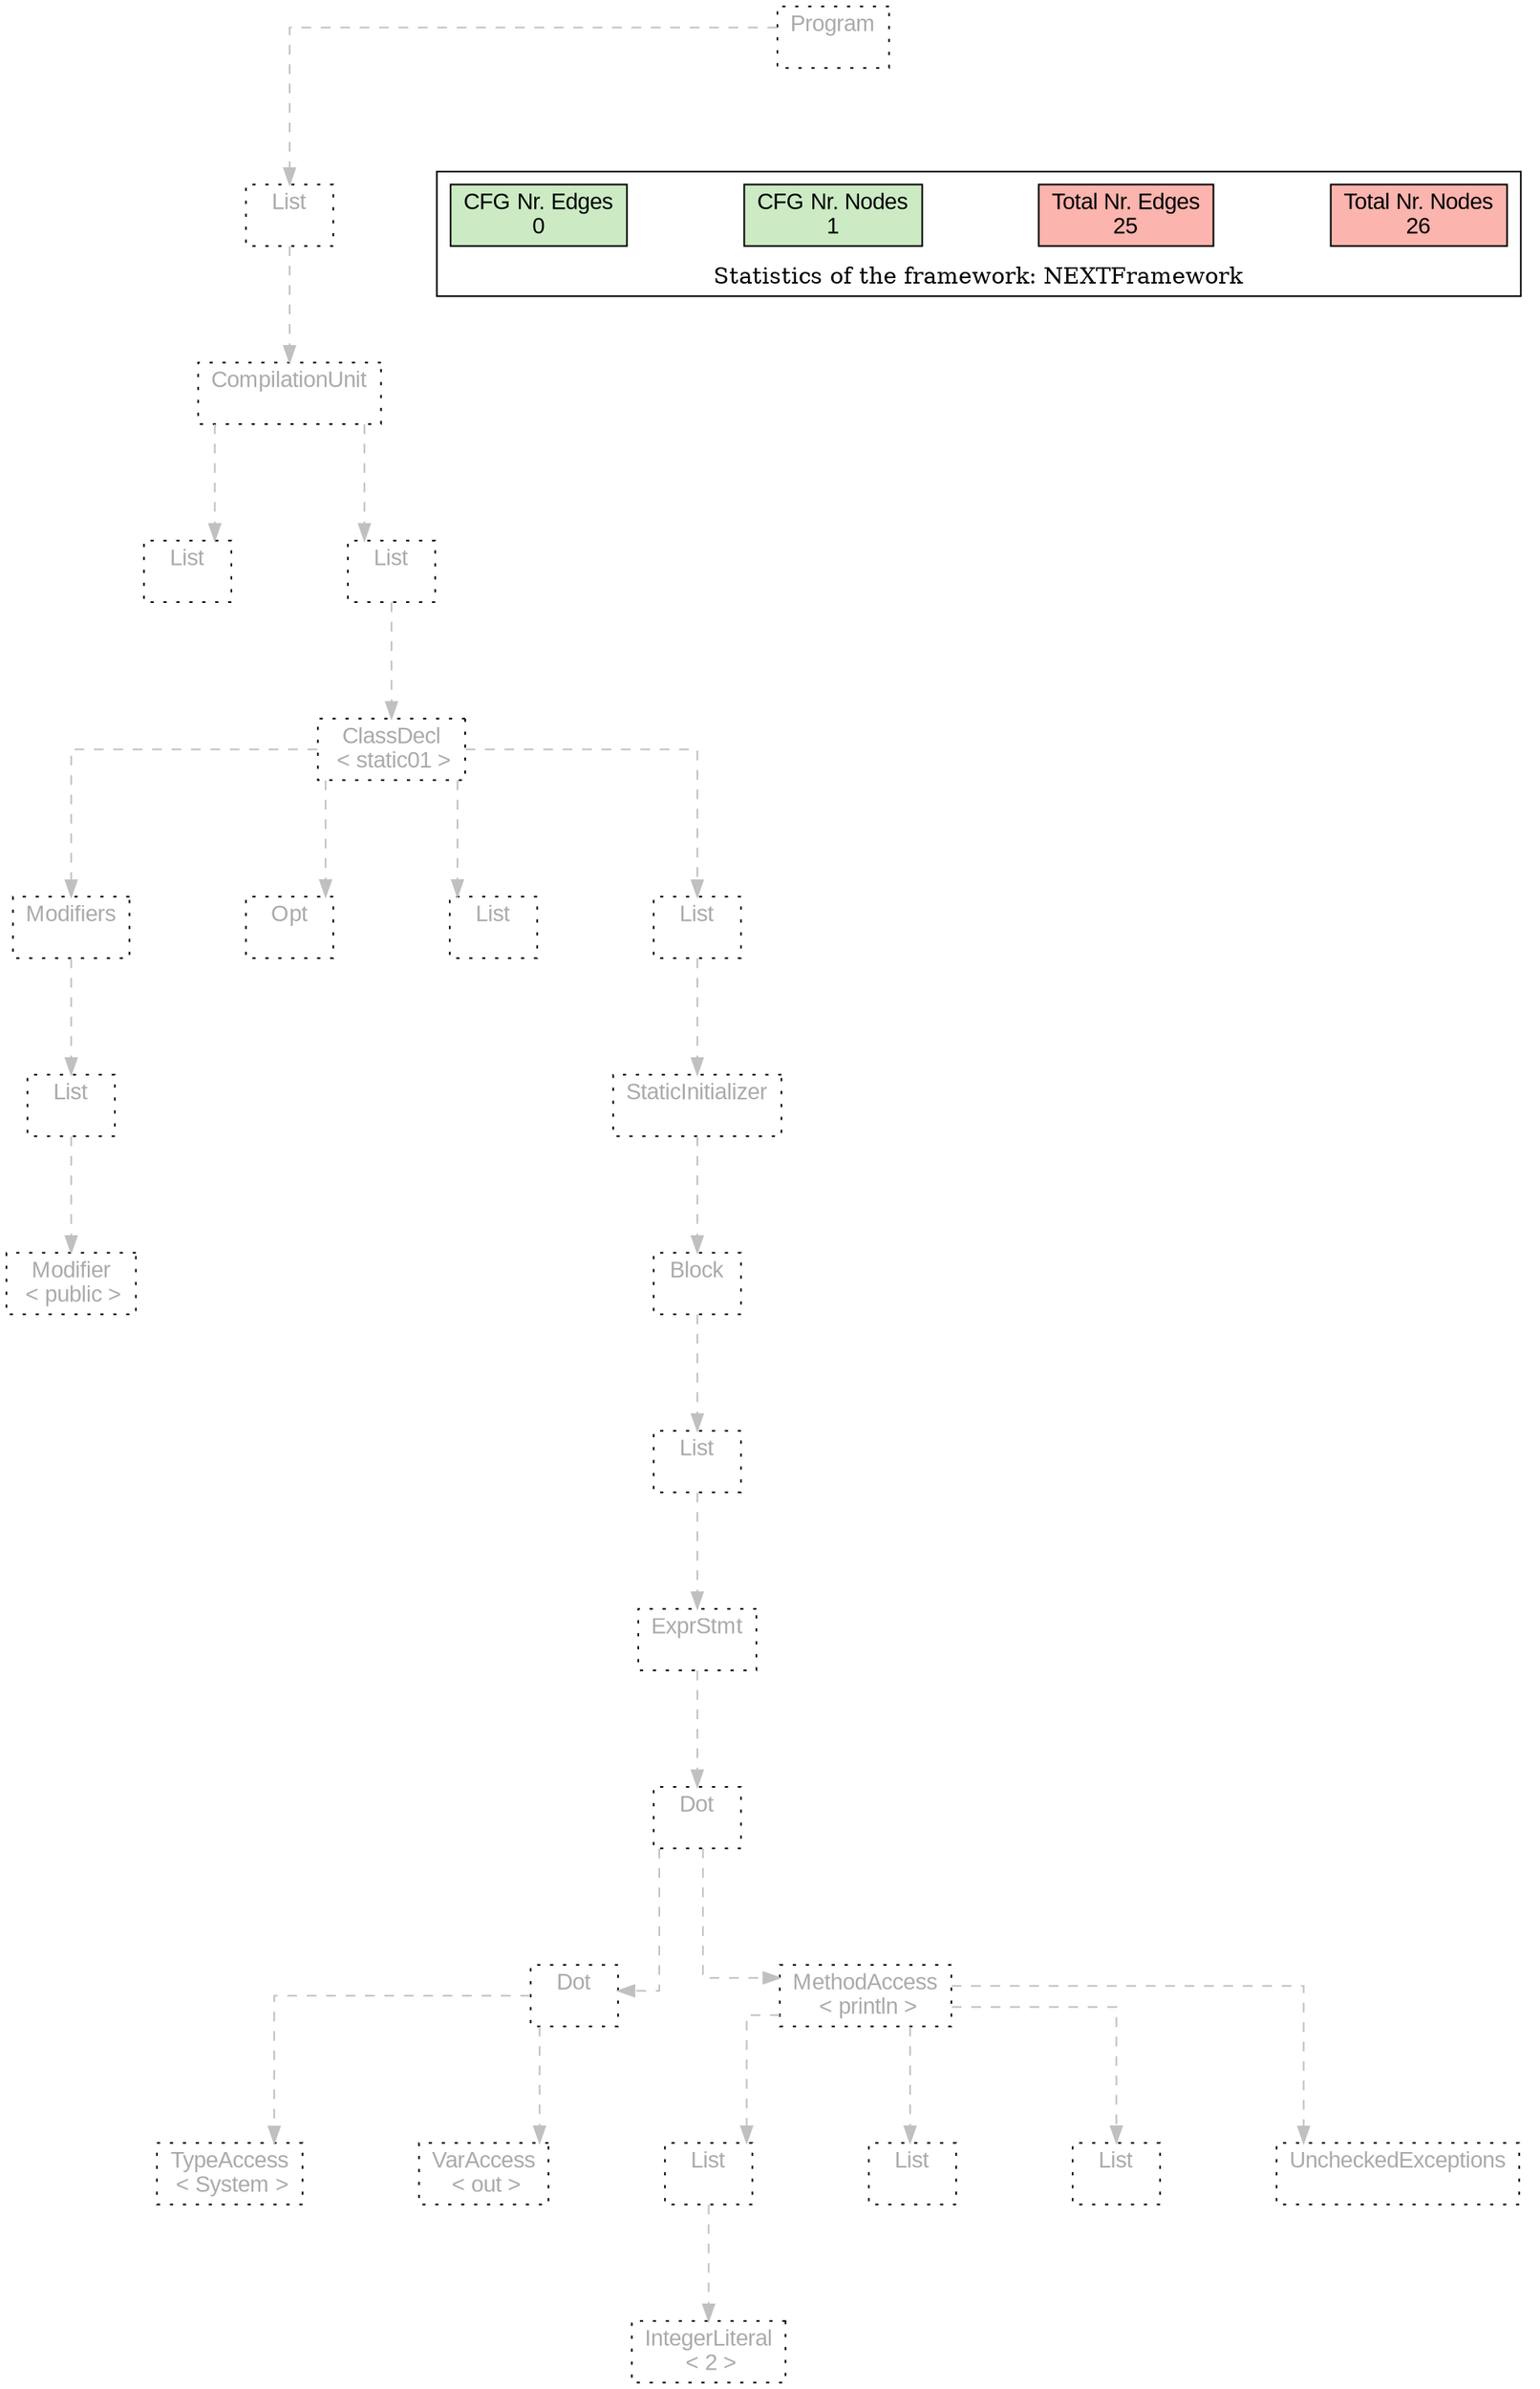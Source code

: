 digraph G {
graph [splines=ortho, nodesep="1", ranksep="1"]
node [shape=rect, fontname=Arial];
{ rank = same; "Program[0]"}
{ rank = same; "List[1]"}
{ rank = same; "CompilationUnit[2]"}
{ rank = same; "List[3]"; "List[4]"}
{ rank = same; "ClassDecl[5]"}
{ rank = same; "Modifiers[6]"; "Opt[9]"; "List[10]"; "List[11]"}
{ rank = same; "List[7]"; "StaticInitializer[12]"}
{ rank = same; "Modifier[8]"; "Block[13]"}
{ rank = same; "List[14]"}
{ rank = same; "ExprStmt[15]"}
{ rank = same; "Dot[16]"}
{ rank = same; "Dot[17]"; "MethodAccess[20]"}
{ rank = same; "TypeAccess[18]"; "VarAccess[19]"; "List[22]"; "List[24]"; "List[25]"; "UncheckedExceptions[21]"}
{ rank = same; "IntegerLiteral[23]"}
"Program[0]" [label="Program\n ", style= dotted   fillcolor="#eeeeee" fontcolor="#aaaaaa"  ]
"List[1]" [label="List\n ", style= dotted   fillcolor="#eeeeee" fontcolor="#aaaaaa"  ]
"CompilationUnit[2]" [label="CompilationUnit\n ", style= dotted   fillcolor="#eeeeee" fontcolor="#aaaaaa"  ]
"List[3]" [label="List\n ", style= dotted   fillcolor="#eeeeee" fontcolor="#aaaaaa"  ]
"List[4]" [label="List\n ", style= dotted   fillcolor="#eeeeee" fontcolor="#aaaaaa"  ]
"ClassDecl[5]" [label="ClassDecl\n < static01 >", style= dotted   fillcolor="#eeeeee" fontcolor="#aaaaaa"  ]
"Modifiers[6]" [label="Modifiers\n ", style= dotted   fillcolor="#eeeeee" fontcolor="#aaaaaa"  ]
"List[7]" [label="List\n ", style= dotted   fillcolor="#eeeeee" fontcolor="#aaaaaa"  ]
"Modifier[8]" [label="Modifier\n < public >", style= dotted   fillcolor="#eeeeee" fontcolor="#aaaaaa"  ]
"Opt[9]" [label="Opt\n ", style= dotted   fillcolor="#eeeeee" fontcolor="#aaaaaa"  ]
"List[10]" [label="List\n ", style= dotted   fillcolor="#eeeeee" fontcolor="#aaaaaa"  ]
"List[11]" [label="List\n ", style= dotted   fillcolor="#eeeeee" fontcolor="#aaaaaa"  ]
"StaticInitializer[12]" [label="StaticInitializer\n ", style= dotted   fillcolor="#eeeeee" fontcolor="#aaaaaa"  ]
"Block[13]" [label="Block\n ", style= dotted   fillcolor="#eeeeee" fontcolor="#aaaaaa"  ]
"List[14]" [label="List\n ", style= dotted   fillcolor="#eeeeee" fontcolor="#aaaaaa"  ]
"ExprStmt[15]" [label="ExprStmt\n ", style= dotted   fillcolor="#eeeeee" fontcolor="#aaaaaa"  ]
"Dot[16]" [label="Dot\n ", style= dotted   fillcolor="#eeeeee" fontcolor="#aaaaaa"  ]
"Dot[17]" [label="Dot\n ", style= dotted   fillcolor="#eeeeee" fontcolor="#aaaaaa"  ]
"TypeAccess[18]" [label="TypeAccess\n < System >", style= dotted   fillcolor="#eeeeee" fontcolor="#aaaaaa"  ]
"VarAccess[19]" [label="VarAccess\n < out >", style= dotted   fillcolor="#eeeeee" fontcolor="#aaaaaa"  ]
"MethodAccess[20]" [label="MethodAccess\n < println >", style= dotted   fillcolor="#eeeeee" fontcolor="#aaaaaa"  ]
"List[22]" [label="List\n ", style= dotted   fillcolor="#eeeeee" fontcolor="#aaaaaa"  ]
"IntegerLiteral[23]" [label="IntegerLiteral\n < 2 >", style= dotted   fillcolor="#eeeeee" fontcolor="#aaaaaa"  ]
"List[24]" [label="List\n ", style= dotted   fillcolor="#eeeeee" fontcolor="#aaaaaa"  ]
"List[25]" [label="List\n ", style= dotted   fillcolor="#eeeeee" fontcolor="#aaaaaa"  ]
"UncheckedExceptions[21]" [label="UncheckedExceptions\n ", style= dotted   fillcolor="#eeeeee" fontcolor="#aaaaaa"  ]
"CompilationUnit[2]" -> "List[3]" [style=dashed, color=gray]
"List[7]" -> "Modifier[8]" [style=dashed, color=gray]
"Modifiers[6]" -> "List[7]" [style=dashed, color=gray]
"ClassDecl[5]" -> "Modifiers[6]" [style=dashed, color=gray]
"ClassDecl[5]" -> "Opt[9]" [style=dashed, color=gray]
"ClassDecl[5]" -> "List[10]" [style=dashed, color=gray]
"Dot[17]" -> "TypeAccess[18]" [style=dashed, color=gray]
"Dot[17]" -> "VarAccess[19]" [style=dashed, color=gray]
"Dot[16]" -> "Dot[17]" [style=dashed, color=gray]
"List[22]" -> "IntegerLiteral[23]" [style=dashed, color=gray]
"MethodAccess[20]" -> "List[22]" [style=dashed, color=gray]
"MethodAccess[20]" -> "List[24]" [style=dashed, color=gray]
"MethodAccess[20]" -> "List[25]" [style=dashed, color=gray]
"MethodAccess[20]" -> "UncheckedExceptions[21]" [style=dashed, color=gray]
"Dot[16]" -> "MethodAccess[20]" [style=dashed, color=gray]
"ExprStmt[15]" -> "Dot[16]" [style=dashed, color=gray]
"List[14]" -> "ExprStmt[15]" [style=dashed, color=gray]
"Block[13]" -> "List[14]" [style=dashed, color=gray]
"StaticInitializer[12]" -> "Block[13]" [style=dashed, color=gray]
"List[11]" -> "StaticInitializer[12]" [style=dashed, color=gray]
"ClassDecl[5]" -> "List[11]" [style=dashed, color=gray]
"List[4]" -> "ClassDecl[5]" [style=dashed, color=gray]
"CompilationUnit[2]" -> "List[4]" [style=dashed, color=gray]
"List[1]" -> "CompilationUnit[2]" [style=dashed, color=gray]
"Program[0]" -> "List[1]" [style=dashed, color=gray]
"List[3]" -> "List[4]" [style=invis]
"Modifiers[6]" -> "Opt[9]" -> "List[10]" -> "List[11]" [style=invis]
"Dot[17]" -> "MethodAccess[20]" [style=invis]
"TypeAccess[18]" -> "VarAccess[19]" [style=invis]

subgraph cluster_legend {
{node [style=filled, fillcolor=1, colorscheme="pastel13"]
Nodes [label="Total Nr. Nodes
26", fillcolor=1]
Edges [label="Total Nr. Edges
25", fillcolor=1]
NodesCFG [label="CFG Nr. Nodes
1", fillcolor=3]
EdgesCFG [label="CFG Nr. Edges
0", fillcolor=3]
Nodes-> "Program[0]" -> NodesCFG  [style="invis"]
Edges -> "Program[0]" ->EdgesCFG [style="invis"]}
label = "Statistics of the framework: NEXTFramework"
style="solid"
ranksep=0.05
nodesep=0.01
labelloc = b
len=2
}}